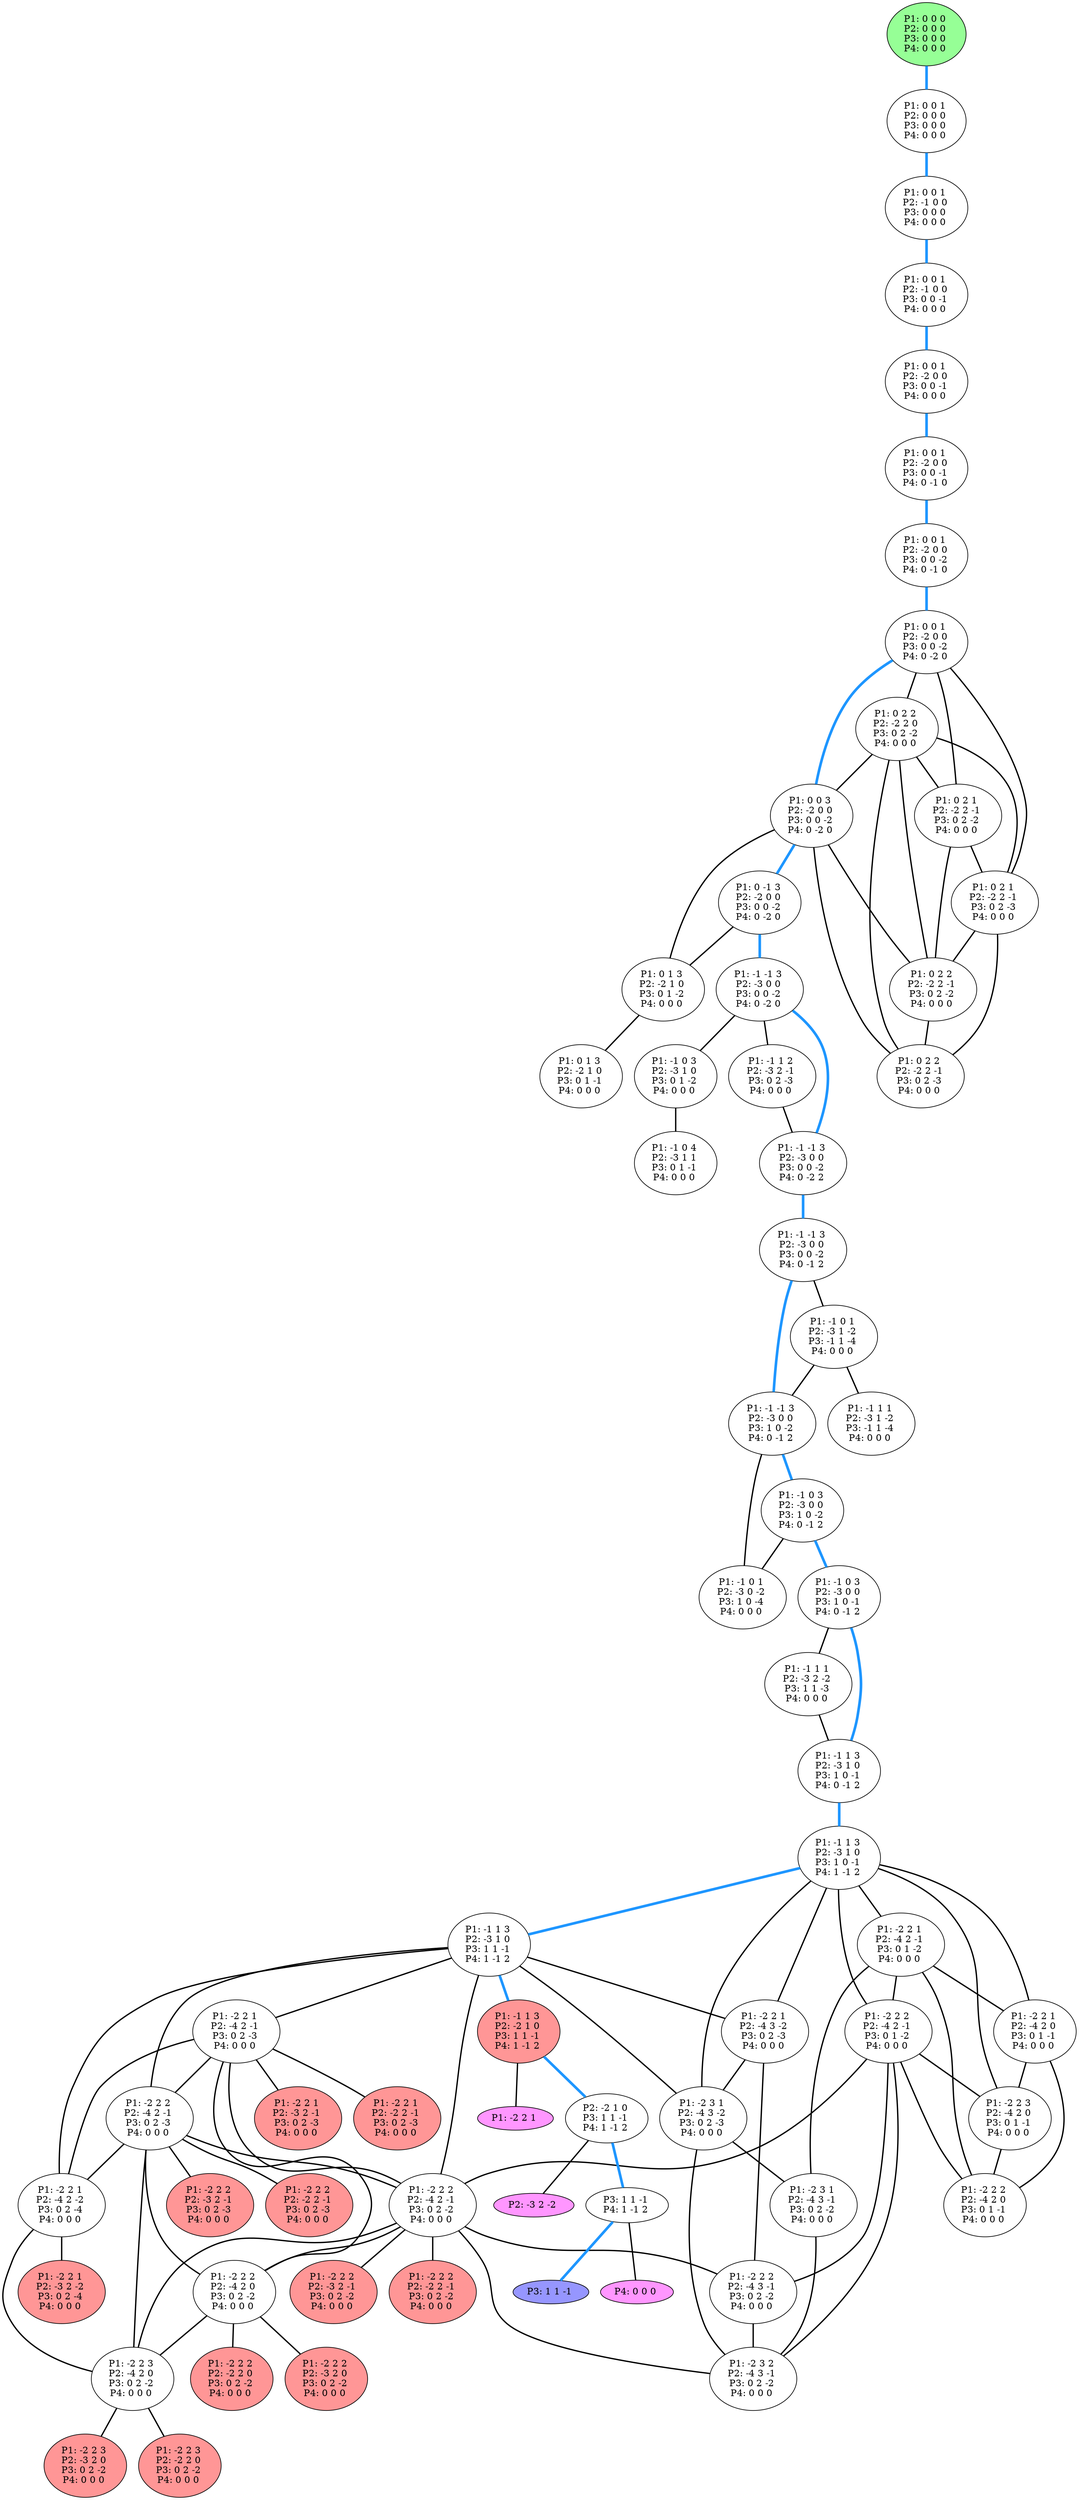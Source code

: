 graph G {
color = "black"
0 [label = "P1: 0 0 0 
P2: 0 0 0 
P3: 0 0 0 
P4: 0 0 0 
",  style="filled", fillcolor = "#96FF96"];
1 [label = "P1: 0 0 1 
P2: 0 0 0 
P3: 0 0 0 
P4: 0 0 0 
"];
2 [label = "P1: 0 0 1 
P2: -1 0 0 
P3: 0 0 0 
P4: 0 0 0 
"];
3 [label = "P1: 0 0 1 
P2: -1 0 0 
P3: 0 0 -1 
P4: 0 0 0 
"];
4 [label = "P1: 0 0 1 
P2: -2 0 0 
P3: 0 0 -1 
P4: 0 0 0 
"];
5 [label = "P1: 0 0 1 
P2: -2 0 0 
P3: 0 0 -1 
P4: 0 -1 0 
"];
6 [label = "P1: 0 0 1 
P2: -2 0 0 
P3: 0 0 -2 
P4: 0 -1 0 
"];
7 [label = "P1: 0 0 1 
P2: -2 0 0 
P3: 0 0 -2 
P4: 0 -2 0 
"];
8 [label = "P1: 0 2 2 
P2: -2 2 0 
P3: 0 2 -2 
P4: 0 0 0 
"];
9 [label = "P1: 0 0 3 
P2: -2 0 0 
P3: 0 0 -2 
P4: 0 -2 0 
"];
10 [label = "P1: 0 2 1 
P2: -2 2 -1 
P3: 0 2 -2 
P4: 0 0 0 
"];
11 [label = "P1: 0 2 1 
P2: -2 2 -1 
P3: 0 2 -3 
P4: 0 0 0 
"];
12 [label = "P1: 0 2 2 
P2: -2 2 -1 
P3: 0 2 -2 
P4: 0 0 0 
"];
13 [label = "P1: 0 2 2 
P2: -2 2 -1 
P3: 0 2 -3 
P4: 0 0 0 
"];
14 [label = "P1: 0 -1 3 
P2: -2 0 0 
P3: 0 0 -2 
P4: 0 -2 0 
"];
15 [label = "P1: 0 1 3 
P2: -2 1 0 
P3: 0 1 -2 
P4: 0 0 0 
"];
16 [label = "P1: -1 -1 3 
P2: -3 0 0 
P3: 0 0 -2 
P4: 0 -2 0 
"];
17 [label = "P1: 0 1 3 
P2: -2 1 0 
P3: 0 1 -1 
P4: 0 0 0 
"];
18 [label = "P1: -1 0 3 
P2: -3 1 0 
P3: 0 1 -2 
P4: 0 0 0 
"];
19 [label = "P1: -1 1 2 
P2: -3 2 -1 
P3: 0 2 -3 
P4: 0 0 0 
"];
20 [label = "P1: -1 -1 3 
P2: -3 0 0 
P3: 0 0 -2 
P4: 0 -2 2 
"];
21 [label = "P1: -1 0 4 
P2: -3 1 1 
P3: 0 1 -1 
P4: 0 0 0 
"];
22 [label = "P1: -1 -1 3 
P2: -3 0 0 
P3: 0 0 -2 
P4: 0 -1 2 
"];
23 [label = "P1: -1 0 1 
P2: -3 1 -2 
P3: -1 1 -4 
P4: 0 0 0 
"];
24 [label = "P1: -1 -1 3 
P2: -3 0 0 
P3: 1 0 -2 
P4: 0 -1 2 
"];
25 [label = "P1: -1 1 1 
P2: -3 1 -2 
P3: -1 1 -4 
P4: 0 0 0 
"];
26 [label = "P1: -1 0 3 
P2: -3 0 0 
P3: 1 0 -2 
P4: 0 -1 2 
"];
27 [label = "P1: -1 0 1 
P2: -3 0 -2 
P3: 1 0 -4 
P4: 0 0 0 
"];
28 [label = "P1: -1 0 3 
P2: -3 0 0 
P3: 1 0 -1 
P4: 0 -1 2 
"];
29 [label = "P1: -1 1 1 
P2: -3 2 -2 
P3: 1 1 -3 
P4: 0 0 0 
"];
30 [label = "P1: -1 1 3 
P2: -3 1 0 
P3: 1 0 -1 
P4: 0 -1 2 
"];
31 [label = "P1: -1 1 3 
P2: -3 1 0 
P3: 1 0 -1 
P4: 1 -1 2 
"];
32 [label = "P1: -1 1 3 
P2: -3 1 0 
P3: 1 1 -1 
P4: 1 -1 2 
"];
33 [label = "P1: -2 2 1 
P2: -4 3 -2 
P3: 0 2 -3 
P4: 0 0 0 
"];
34 [label = "P1: -2 2 1 
P2: -4 2 -1 
P3: 0 1 -2 
P4: 0 0 0 
"];
35 [label = "P1: -2 2 1 
P2: -4 2 0 
P3: 0 1 -1 
P4: 0 0 0 
"];
36 [label = "P1: -2 3 1 
P2: -4 3 -2 
P3: 0 2 -3 
P4: 0 0 0 
"];
37 [label = "P1: -2 2 2 
P2: -4 2 -1 
P3: 0 1 -2 
P4: 0 0 0 
"];
38 [label = "P1: -2 2 3 
P2: -4 2 0 
P3: 0 1 -1 
P4: 0 0 0 
"];
39 [label = "P1: -1 1 3 
P2: -2 1 0 
P3: 1 1 -1 
P4: 1 -1 2 
",  style="filled", fillcolor = "#FF9696"];
40 [label = "P1: -2 2 1 
P2: -4 2 -1 
P3: 0 2 -3 
P4: 0 0 0 
"];
41 [label = "P1: -2 2 2 
P2: -4 2 -1 
P3: 0 2 -3 
P4: 0 0 0 
"];
42 [label = "P1: -2 2 1 
P2: -4 2 -2 
P3: 0 2 -4 
P4: 0 0 0 
"];
43 [label = "P1: -2 2 2 
P2: -4 2 -1 
P3: 0 2 -2 
P4: 0 0 0 
"];
44 [label = "P1: -2 2 2 
P2: -4 3 -1 
P3: 0 2 -2 
P4: 0 0 0 
"];
45 [label = "P1: -2 3 1 
P2: -4 3 -1 
P3: 0 2 -2 
P4: 0 0 0 
"];
46 [label = "P1: -2 2 2 
P2: -4 2 0 
P3: 0 1 -1 
P4: 0 0 0 
"];
47 [label = "P1: -2 3 2 
P2: -4 3 -1 
P3: 0 2 -2 
P4: 0 0 0 
"];
48 [label = "P1: -2 2 1 
P2: -3 2 -1 
P3: 0 2 -3 
P4: 0 0 0 
",  style="filled", fillcolor = "#FF9696"];
49 [label = "P1: -2 2 1 
P2: -2 2 -1 
P3: 0 2 -3 
P4: 0 0 0 
",  style="filled", fillcolor = "#FF9696"];
50 [label = "P1: -2 2 2 
P2: -4 2 0 
P3: 0 2 -2 
P4: 0 0 0 
"];
51 [label = "P1: -2 2 2 
P2: -3 2 -1 
P3: 0 2 -3 
P4: 0 0 0 
",  style="filled", fillcolor = "#FF9696"];
52 [label = "P1: -2 2 2 
P2: -2 2 -1 
P3: 0 2 -3 
P4: 0 0 0 
",  style="filled", fillcolor = "#FF9696"];
53 [label = "P1: -2 2 3 
P2: -4 2 0 
P3: 0 2 -2 
P4: 0 0 0 
"];
54 [label = "P1: -2 2 1 
P2: -3 2 -2 
P3: 0 2 -4 
P4: 0 0 0 
",  style="filled", fillcolor = "#FF9696"];
55 [label = "P1: -2 2 2 
P2: -3 2 -1 
P3: 0 2 -2 
P4: 0 0 0 
",  style="filled", fillcolor = "#FF9696"];
56 [label = "P1: -2 2 2 
P2: -2 2 -1 
P3: 0 2 -2 
P4: 0 0 0 
",  style="filled", fillcolor = "#FF9696"];
57 [label = "P1: -2 2 2 
P2: -3 2 0 
P3: 0 2 -2 
P4: 0 0 0 
",  style="filled", fillcolor = "#FF9696"];
58 [label = "P1: -2 2 2 
P2: -2 2 0 
P3: 0 2 -2 
P4: 0 0 0 
",  style="filled", fillcolor = "#FF9696"];
59 [label = "P1: -2 2 3 
P2: -3 2 0 
P3: 0 2 -2 
P4: 0 0 0 
",  style="filled", fillcolor = "#FF9696"];
60 [label = "P1: -2 2 3 
P2: -2 2 0 
P3: 0 2 -2 
P4: 0 0 0 
",  style="filled", fillcolor = "#FF9696"];
61 [label = "P1: -2 2 1 
",  style="filled", fillcolor = "#FF96FF"];
62 [label = "P2: -2 1 0 
P3: 1 1 -1 
P4: 1 -1 2 
"];
63 [label = "P2: -3 2 -2 
",  style="filled", fillcolor = "#FF96FF"];
64 [label = "P3: 1 1 -1 
P4: 1 -1 2 
"];
65 [label = "P3: 1 1 -1 
", style="filled", fillcolor = "#9696FF"];
66 [label = "P4: 0 0 0 
",  style="filled", fillcolor = "#FF96FF"];
edge [style=bold];
0 -- 1 [color="#1E96FF", penwidth=4.0];

1 -- 2 [color="#1E96FF", penwidth=4.0];

2 -- 3 [color="#1E96FF", penwidth=4.0];

3 -- 4 [color="#1E96FF", penwidth=4.0];

4 -- 5 [color="#1E96FF", penwidth=4.0];

5 -- 6 [color="#1E96FF", penwidth=4.0];

6 -- 7 [color="#1E96FF", penwidth=4.0];

7 -- 8 [color=black];
7 -- 9 [color="#1E96FF", penwidth=4.0];
7 -- 10 [color=black];
7 -- 11 [color=black];

8 -- 9 [color=black];
8 -- 12 [color=black];
8 -- 10 [color=black];
8 -- 13 [color=black];
8 -- 11 [color=black];

9 -- 14 [color="#1E96FF", penwidth=4.0];
9 -- 12 [color=black];
9 -- 15 [color=black];
9 -- 13 [color=black];

10 -- 12 [color=black];
10 -- 11 [color=black];

11 -- 13 [color=black];
11 -- 12 [color=black];

12 -- 13 [color=black];


14 -- 16 [color="#1E96FF", penwidth=4.0];
14 -- 15 [color=black];

15 -- 17 [color=black];

16 -- 18 [color=black];
16 -- 19 [color=black];
16 -- 20 [color="#1E96FF", penwidth=4.0];


18 -- 21 [color=black];

19 -- 20 [color=black];

20 -- 22 [color="#1E96FF", penwidth=4.0];


22 -- 23 [color=black];
22 -- 24 [color="#1E96FF", penwidth=4.0];

23 -- 25 [color=black];
23 -- 24 [color=black];

24 -- 26 [color="#1E96FF", penwidth=4.0];
24 -- 27 [color=black];


26 -- 28 [color="#1E96FF", penwidth=4.0];
26 -- 27 [color=black];


28 -- 29 [color=black];
28 -- 30 [color="#1E96FF", penwidth=4.0];

29 -- 30 [color=black];

30 -- 31 [color="#1E96FF", penwidth=4.0];

31 -- 32 [color="#1E96FF", penwidth=4.0];
31 -- 33 [color=black];
31 -- 34 [color=black];
31 -- 35 [color=black];
31 -- 36 [color=black];
31 -- 37 [color=black];
31 -- 38 [color=black];

32 -- 39 [color="#1E96FF", penwidth=4.0];
32 -- 33 [color=black];
32 -- 40 [color=black];
32 -- 36 [color=black];
32 -- 41 [color=black];
32 -- 42 [color=black];
32 -- 43 [color=black];

33 -- 36 [color=black];
33 -- 44 [color=black];

34 -- 37 [color=black];
34 -- 35 [color=black];
34 -- 45 [color=black];
34 -- 46 [color=black];

35 -- 46 [color=black];
35 -- 38 [color=black];

36 -- 45 [color=black];
36 -- 47 [color=black];

37 -- 43 [color=black];
37 -- 44 [color=black];
37 -- 46 [color=black];
37 -- 47 [color=black];
37 -- 38 [color=black];

38 -- 46 [color=black];

39 -- 62 [color="#1E96FF", penwidth=4.0];
39 -- 61 [color=black];

40 -- 41 [color=black];
40 -- 48 [color=black];
40 -- 49 [color=black];
40 -- 43 [color=black];
40 -- 42 [color=black];
40 -- 50 [color=black];

41 -- 51 [color=black];
41 -- 52 [color=black];
41 -- 43 [color=black];
41 -- 50 [color=black];
41 -- 42 [color=black];
41 -- 53 [color=black];

42 -- 54 [color=black];
42 -- 53 [color=black];

43 -- 55 [color=black];
43 -- 56 [color=black];
43 -- 44 [color=black];
43 -- 50 [color=black];
43 -- 47 [color=black];
43 -- 53 [color=black];

44 -- 47 [color=black];

45 -- 47 [color=black];





50 -- 53 [color=black];
50 -- 57 [color=black];
50 -- 58 [color=black];



53 -- 59 [color=black];
53 -- 60 [color=black];








62 -- 64 [color="#1E96FF", penwidth=4.0];
62 -- 63 [color=black];

64 -- 66 [color=black];
64 -- 65 [color="#1E96FF", penwidth=4.0];

}
